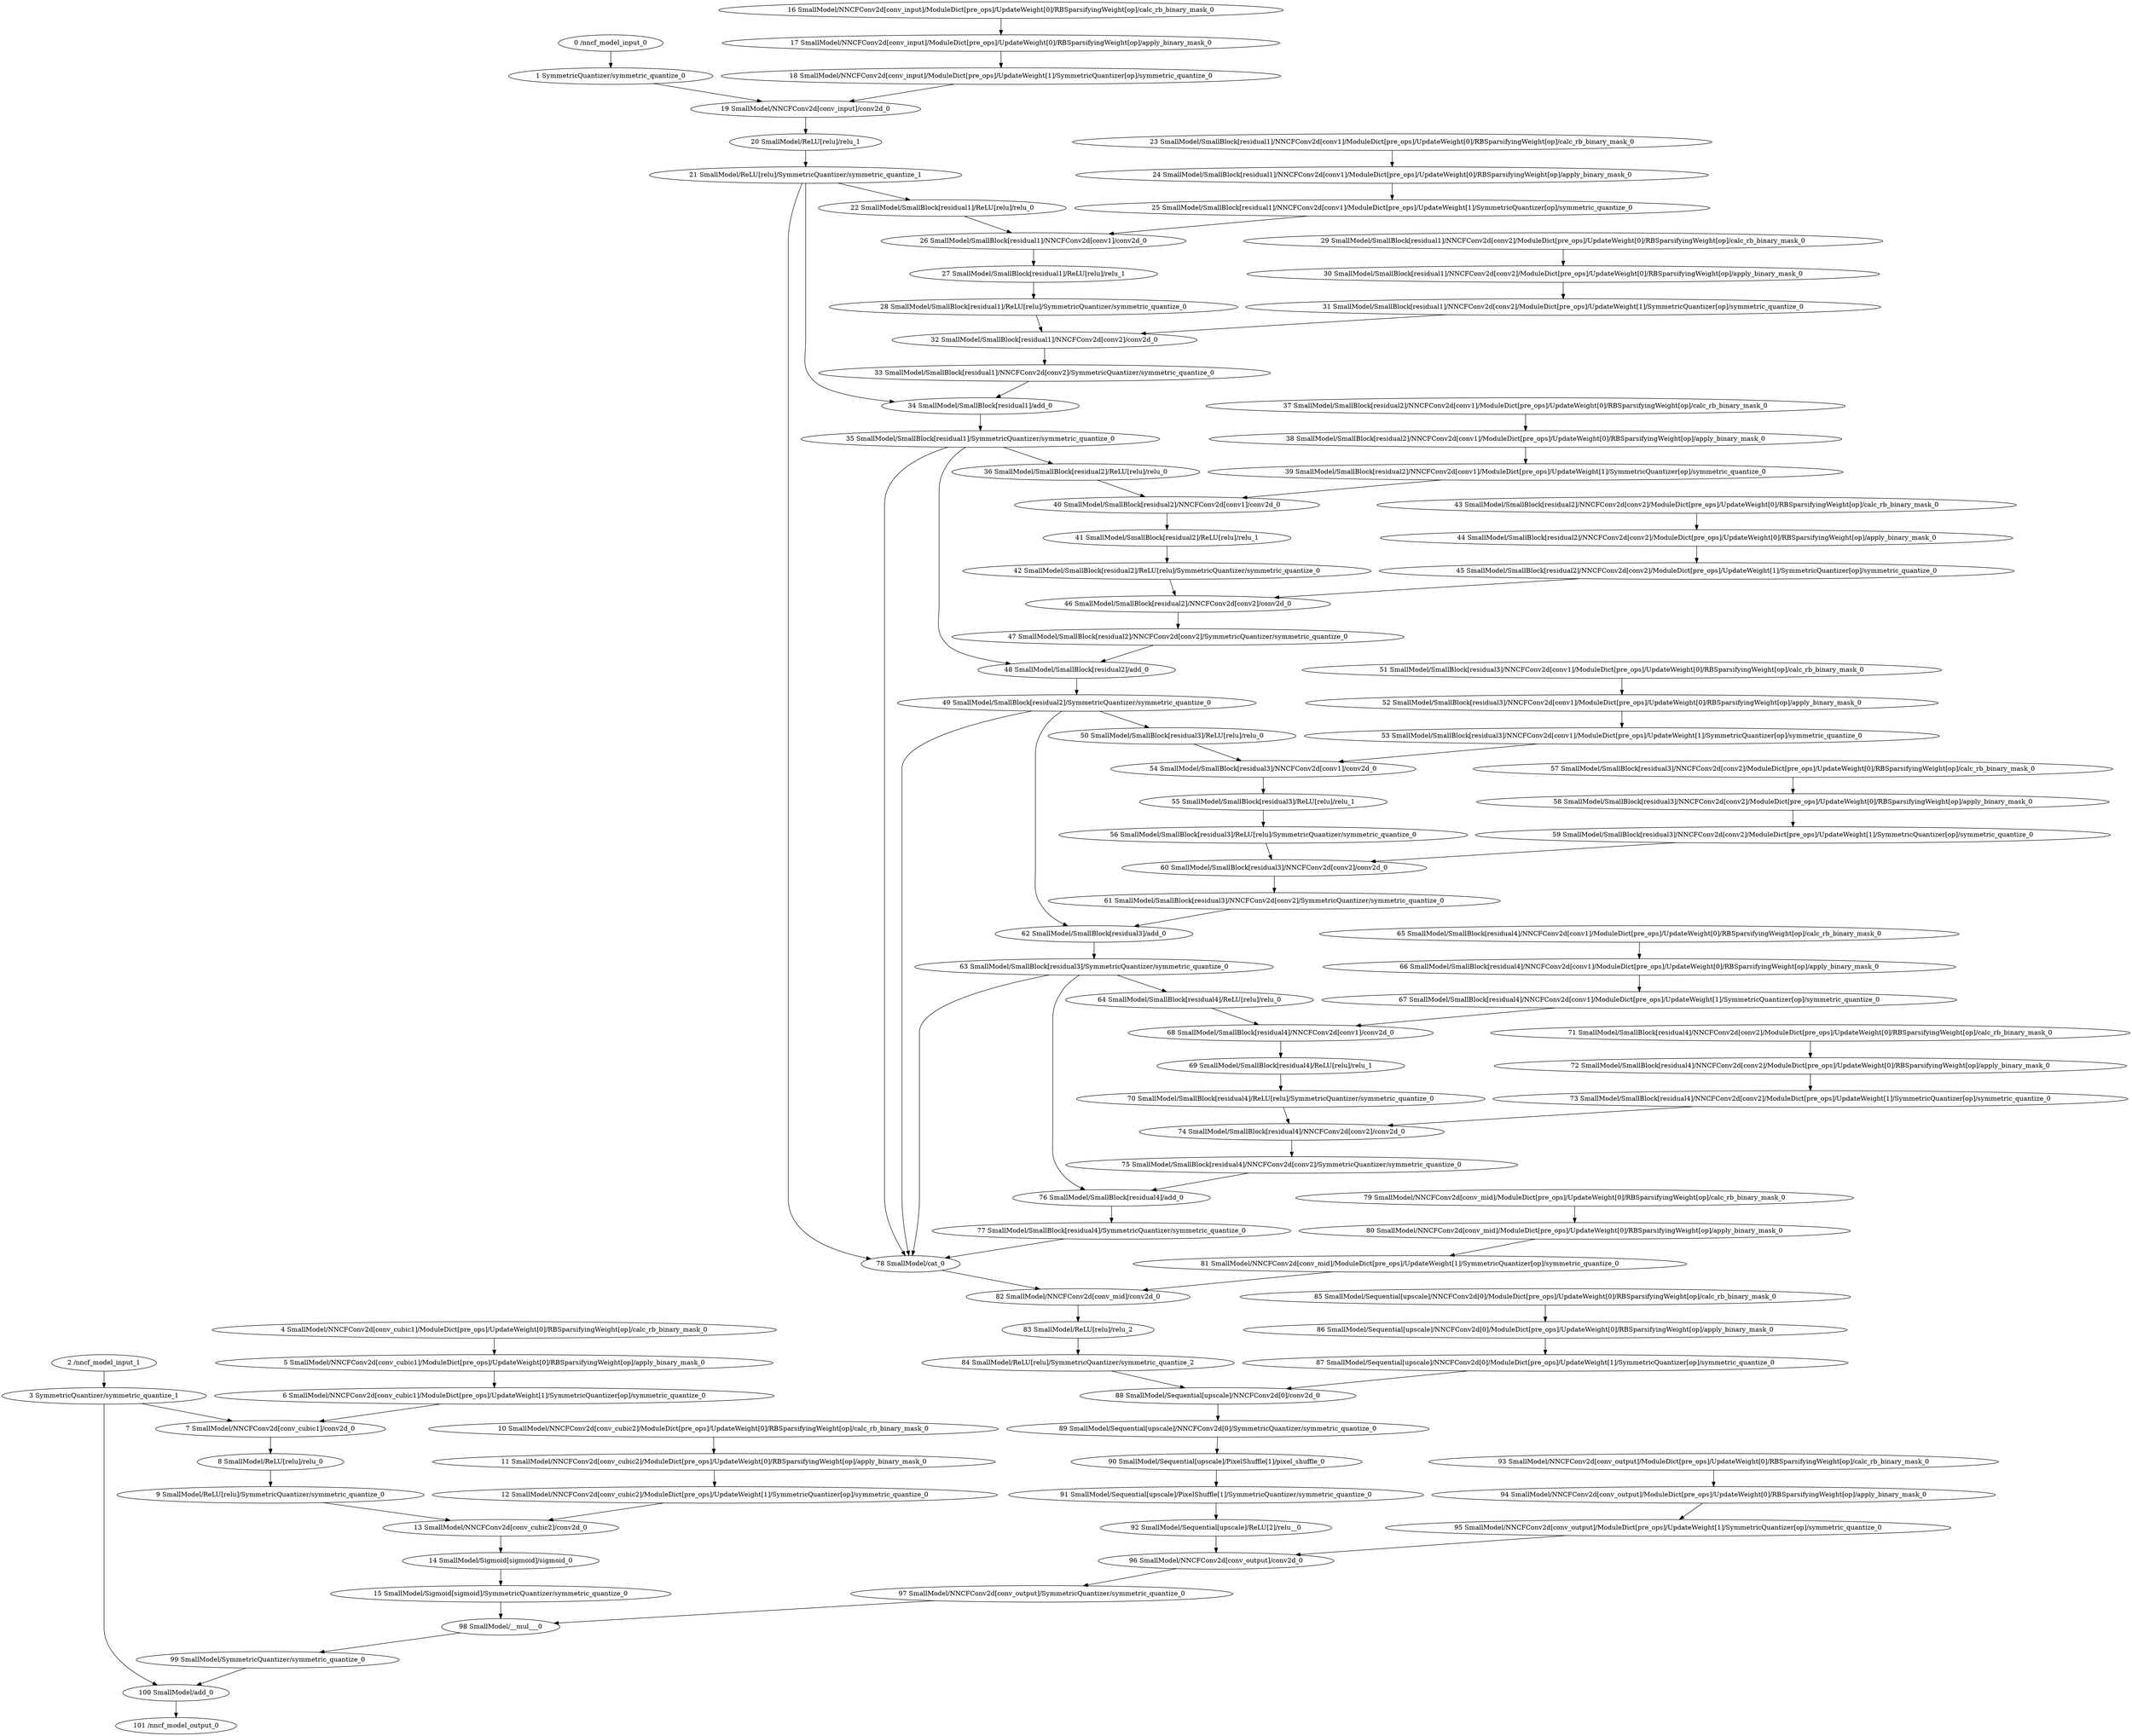 strict digraph  {
"0 /nncf_model_input_0" [id=0, type=nncf_model_input];
"1 SymmetricQuantizer/symmetric_quantize_0" [id=1, type=symmetric_quantize];
"2 /nncf_model_input_1" [id=2, type=nncf_model_input];
"3 SymmetricQuantizer/symmetric_quantize_1" [id=3, type=symmetric_quantize];
"4 SmallModel/NNCFConv2d[conv_cubic1]/ModuleDict[pre_ops]/UpdateWeight[0]/RBSparsifyingWeight[op]/calc_rb_binary_mask_0" [id=4, type=calc_rb_binary_mask];
"5 SmallModel/NNCFConv2d[conv_cubic1]/ModuleDict[pre_ops]/UpdateWeight[0]/RBSparsifyingWeight[op]/apply_binary_mask_0" [id=5, type=apply_binary_mask];
"6 SmallModel/NNCFConv2d[conv_cubic1]/ModuleDict[pre_ops]/UpdateWeight[1]/SymmetricQuantizer[op]/symmetric_quantize_0" [id=6, type=symmetric_quantize];
"7 SmallModel/NNCFConv2d[conv_cubic1]/conv2d_0" [id=7, type=conv2d];
"8 SmallModel/ReLU[relu]/relu_0" [id=8, type=relu];
"9 SmallModel/ReLU[relu]/SymmetricQuantizer/symmetric_quantize_0" [id=9, type=symmetric_quantize];
"10 SmallModel/NNCFConv2d[conv_cubic2]/ModuleDict[pre_ops]/UpdateWeight[0]/RBSparsifyingWeight[op]/calc_rb_binary_mask_0" [id=10, type=calc_rb_binary_mask];
"11 SmallModel/NNCFConv2d[conv_cubic2]/ModuleDict[pre_ops]/UpdateWeight[0]/RBSparsifyingWeight[op]/apply_binary_mask_0" [id=11, type=apply_binary_mask];
"12 SmallModel/NNCFConv2d[conv_cubic2]/ModuleDict[pre_ops]/UpdateWeight[1]/SymmetricQuantizer[op]/symmetric_quantize_0" [id=12, type=symmetric_quantize];
"13 SmallModel/NNCFConv2d[conv_cubic2]/conv2d_0" [id=13, type=conv2d];
"14 SmallModel/Sigmoid[sigmoid]/sigmoid_0" [id=14, type=sigmoid];
"15 SmallModel/Sigmoid[sigmoid]/SymmetricQuantizer/symmetric_quantize_0" [id=15, type=symmetric_quantize];
"16 SmallModel/NNCFConv2d[conv_input]/ModuleDict[pre_ops]/UpdateWeight[0]/RBSparsifyingWeight[op]/calc_rb_binary_mask_0" [id=16, type=calc_rb_binary_mask];
"17 SmallModel/NNCFConv2d[conv_input]/ModuleDict[pre_ops]/UpdateWeight[0]/RBSparsifyingWeight[op]/apply_binary_mask_0" [id=17, type=apply_binary_mask];
"18 SmallModel/NNCFConv2d[conv_input]/ModuleDict[pre_ops]/UpdateWeight[1]/SymmetricQuantizer[op]/symmetric_quantize_0" [id=18, type=symmetric_quantize];
"19 SmallModel/NNCFConv2d[conv_input]/conv2d_0" [id=19, type=conv2d];
"20 SmallModel/ReLU[relu]/relu_1" [id=20, type=relu];
"21 SmallModel/ReLU[relu]/SymmetricQuantizer/symmetric_quantize_1" [id=21, type=symmetric_quantize];
"22 SmallModel/SmallBlock[residual1]/ReLU[relu]/relu_0" [id=22, type=relu];
"23 SmallModel/SmallBlock[residual1]/NNCFConv2d[conv1]/ModuleDict[pre_ops]/UpdateWeight[0]/RBSparsifyingWeight[op]/calc_rb_binary_mask_0" [id=23, type=calc_rb_binary_mask];
"24 SmallModel/SmallBlock[residual1]/NNCFConv2d[conv1]/ModuleDict[pre_ops]/UpdateWeight[0]/RBSparsifyingWeight[op]/apply_binary_mask_0" [id=24, type=apply_binary_mask];
"25 SmallModel/SmallBlock[residual1]/NNCFConv2d[conv1]/ModuleDict[pre_ops]/UpdateWeight[1]/SymmetricQuantizer[op]/symmetric_quantize_0" [id=25, type=symmetric_quantize];
"26 SmallModel/SmallBlock[residual1]/NNCFConv2d[conv1]/conv2d_0" [id=26, type=conv2d];
"27 SmallModel/SmallBlock[residual1]/ReLU[relu]/relu_1" [id=27, type=relu];
"28 SmallModel/SmallBlock[residual1]/ReLU[relu]/SymmetricQuantizer/symmetric_quantize_0" [id=28, type=symmetric_quantize];
"29 SmallModel/SmallBlock[residual1]/NNCFConv2d[conv2]/ModuleDict[pre_ops]/UpdateWeight[0]/RBSparsifyingWeight[op]/calc_rb_binary_mask_0" [id=29, type=calc_rb_binary_mask];
"30 SmallModel/SmallBlock[residual1]/NNCFConv2d[conv2]/ModuleDict[pre_ops]/UpdateWeight[0]/RBSparsifyingWeight[op]/apply_binary_mask_0" [id=30, type=apply_binary_mask];
"31 SmallModel/SmallBlock[residual1]/NNCFConv2d[conv2]/ModuleDict[pre_ops]/UpdateWeight[1]/SymmetricQuantizer[op]/symmetric_quantize_0" [id=31, type=symmetric_quantize];
"32 SmallModel/SmallBlock[residual1]/NNCFConv2d[conv2]/conv2d_0" [id=32, type=conv2d];
"33 SmallModel/SmallBlock[residual1]/NNCFConv2d[conv2]/SymmetricQuantizer/symmetric_quantize_0" [id=33, type=symmetric_quantize];
"34 SmallModel/SmallBlock[residual1]/add_0" [id=34, type=add];
"35 SmallModel/SmallBlock[residual1]/SymmetricQuantizer/symmetric_quantize_0" [id=35, type=symmetric_quantize];
"36 SmallModel/SmallBlock[residual2]/ReLU[relu]/relu_0" [id=36, type=relu];
"37 SmallModel/SmallBlock[residual2]/NNCFConv2d[conv1]/ModuleDict[pre_ops]/UpdateWeight[0]/RBSparsifyingWeight[op]/calc_rb_binary_mask_0" [id=37, type=calc_rb_binary_mask];
"38 SmallModel/SmallBlock[residual2]/NNCFConv2d[conv1]/ModuleDict[pre_ops]/UpdateWeight[0]/RBSparsifyingWeight[op]/apply_binary_mask_0" [id=38, type=apply_binary_mask];
"39 SmallModel/SmallBlock[residual2]/NNCFConv2d[conv1]/ModuleDict[pre_ops]/UpdateWeight[1]/SymmetricQuantizer[op]/symmetric_quantize_0" [id=39, type=symmetric_quantize];
"40 SmallModel/SmallBlock[residual2]/NNCFConv2d[conv1]/conv2d_0" [id=40, type=conv2d];
"41 SmallModel/SmallBlock[residual2]/ReLU[relu]/relu_1" [id=41, type=relu];
"42 SmallModel/SmallBlock[residual2]/ReLU[relu]/SymmetricQuantizer/symmetric_quantize_0" [id=42, type=symmetric_quantize];
"43 SmallModel/SmallBlock[residual2]/NNCFConv2d[conv2]/ModuleDict[pre_ops]/UpdateWeight[0]/RBSparsifyingWeight[op]/calc_rb_binary_mask_0" [id=43, type=calc_rb_binary_mask];
"44 SmallModel/SmallBlock[residual2]/NNCFConv2d[conv2]/ModuleDict[pre_ops]/UpdateWeight[0]/RBSparsifyingWeight[op]/apply_binary_mask_0" [id=44, type=apply_binary_mask];
"45 SmallModel/SmallBlock[residual2]/NNCFConv2d[conv2]/ModuleDict[pre_ops]/UpdateWeight[1]/SymmetricQuantizer[op]/symmetric_quantize_0" [id=45, type=symmetric_quantize];
"46 SmallModel/SmallBlock[residual2]/NNCFConv2d[conv2]/conv2d_0" [id=46, type=conv2d];
"47 SmallModel/SmallBlock[residual2]/NNCFConv2d[conv2]/SymmetricQuantizer/symmetric_quantize_0" [id=47, type=symmetric_quantize];
"48 SmallModel/SmallBlock[residual2]/add_0" [id=48, type=add];
"49 SmallModel/SmallBlock[residual2]/SymmetricQuantizer/symmetric_quantize_0" [id=49, type=symmetric_quantize];
"50 SmallModel/SmallBlock[residual3]/ReLU[relu]/relu_0" [id=50, type=relu];
"51 SmallModel/SmallBlock[residual3]/NNCFConv2d[conv1]/ModuleDict[pre_ops]/UpdateWeight[0]/RBSparsifyingWeight[op]/calc_rb_binary_mask_0" [id=51, type=calc_rb_binary_mask];
"52 SmallModel/SmallBlock[residual3]/NNCFConv2d[conv1]/ModuleDict[pre_ops]/UpdateWeight[0]/RBSparsifyingWeight[op]/apply_binary_mask_0" [id=52, type=apply_binary_mask];
"53 SmallModel/SmallBlock[residual3]/NNCFConv2d[conv1]/ModuleDict[pre_ops]/UpdateWeight[1]/SymmetricQuantizer[op]/symmetric_quantize_0" [id=53, type=symmetric_quantize];
"54 SmallModel/SmallBlock[residual3]/NNCFConv2d[conv1]/conv2d_0" [id=54, type=conv2d];
"55 SmallModel/SmallBlock[residual3]/ReLU[relu]/relu_1" [id=55, type=relu];
"56 SmallModel/SmallBlock[residual3]/ReLU[relu]/SymmetricQuantizer/symmetric_quantize_0" [id=56, type=symmetric_quantize];
"57 SmallModel/SmallBlock[residual3]/NNCFConv2d[conv2]/ModuleDict[pre_ops]/UpdateWeight[0]/RBSparsifyingWeight[op]/calc_rb_binary_mask_0" [id=57, type=calc_rb_binary_mask];
"58 SmallModel/SmallBlock[residual3]/NNCFConv2d[conv2]/ModuleDict[pre_ops]/UpdateWeight[0]/RBSparsifyingWeight[op]/apply_binary_mask_0" [id=58, type=apply_binary_mask];
"59 SmallModel/SmallBlock[residual3]/NNCFConv2d[conv2]/ModuleDict[pre_ops]/UpdateWeight[1]/SymmetricQuantizer[op]/symmetric_quantize_0" [id=59, type=symmetric_quantize];
"60 SmallModel/SmallBlock[residual3]/NNCFConv2d[conv2]/conv2d_0" [id=60, type=conv2d];
"61 SmallModel/SmallBlock[residual3]/NNCFConv2d[conv2]/SymmetricQuantizer/symmetric_quantize_0" [id=61, type=symmetric_quantize];
"62 SmallModel/SmallBlock[residual3]/add_0" [id=62, type=add];
"63 SmallModel/SmallBlock[residual3]/SymmetricQuantizer/symmetric_quantize_0" [id=63, type=symmetric_quantize];
"64 SmallModel/SmallBlock[residual4]/ReLU[relu]/relu_0" [id=64, type=relu];
"65 SmallModel/SmallBlock[residual4]/NNCFConv2d[conv1]/ModuleDict[pre_ops]/UpdateWeight[0]/RBSparsifyingWeight[op]/calc_rb_binary_mask_0" [id=65, type=calc_rb_binary_mask];
"66 SmallModel/SmallBlock[residual4]/NNCFConv2d[conv1]/ModuleDict[pre_ops]/UpdateWeight[0]/RBSparsifyingWeight[op]/apply_binary_mask_0" [id=66, type=apply_binary_mask];
"67 SmallModel/SmallBlock[residual4]/NNCFConv2d[conv1]/ModuleDict[pre_ops]/UpdateWeight[1]/SymmetricQuantizer[op]/symmetric_quantize_0" [id=67, type=symmetric_quantize];
"68 SmallModel/SmallBlock[residual4]/NNCFConv2d[conv1]/conv2d_0" [id=68, type=conv2d];
"69 SmallModel/SmallBlock[residual4]/ReLU[relu]/relu_1" [id=69, type=relu];
"70 SmallModel/SmallBlock[residual4]/ReLU[relu]/SymmetricQuantizer/symmetric_quantize_0" [id=70, type=symmetric_quantize];
"71 SmallModel/SmallBlock[residual4]/NNCFConv2d[conv2]/ModuleDict[pre_ops]/UpdateWeight[0]/RBSparsifyingWeight[op]/calc_rb_binary_mask_0" [id=71, type=calc_rb_binary_mask];
"72 SmallModel/SmallBlock[residual4]/NNCFConv2d[conv2]/ModuleDict[pre_ops]/UpdateWeight[0]/RBSparsifyingWeight[op]/apply_binary_mask_0" [id=72, type=apply_binary_mask];
"73 SmallModel/SmallBlock[residual4]/NNCFConv2d[conv2]/ModuleDict[pre_ops]/UpdateWeight[1]/SymmetricQuantizer[op]/symmetric_quantize_0" [id=73, type=symmetric_quantize];
"74 SmallModel/SmallBlock[residual4]/NNCFConv2d[conv2]/conv2d_0" [id=74, type=conv2d];
"75 SmallModel/SmallBlock[residual4]/NNCFConv2d[conv2]/SymmetricQuantizer/symmetric_quantize_0" [id=75, type=symmetric_quantize];
"76 SmallModel/SmallBlock[residual4]/add_0" [id=76, type=add];
"77 SmallModel/SmallBlock[residual4]/SymmetricQuantizer/symmetric_quantize_0" [id=77, type=symmetric_quantize];
"78 SmallModel/cat_0" [id=78, type=cat];
"79 SmallModel/NNCFConv2d[conv_mid]/ModuleDict[pre_ops]/UpdateWeight[0]/RBSparsifyingWeight[op]/calc_rb_binary_mask_0" [id=79, type=calc_rb_binary_mask];
"80 SmallModel/NNCFConv2d[conv_mid]/ModuleDict[pre_ops]/UpdateWeight[0]/RBSparsifyingWeight[op]/apply_binary_mask_0" [id=80, type=apply_binary_mask];
"81 SmallModel/NNCFConv2d[conv_mid]/ModuleDict[pre_ops]/UpdateWeight[1]/SymmetricQuantizer[op]/symmetric_quantize_0" [id=81, type=symmetric_quantize];
"82 SmallModel/NNCFConv2d[conv_mid]/conv2d_0" [id=82, type=conv2d];
"83 SmallModel/ReLU[relu]/relu_2" [id=83, type=relu];
"84 SmallModel/ReLU[relu]/SymmetricQuantizer/symmetric_quantize_2" [id=84, type=symmetric_quantize];
"85 SmallModel/Sequential[upscale]/NNCFConv2d[0]/ModuleDict[pre_ops]/UpdateWeight[0]/RBSparsifyingWeight[op]/calc_rb_binary_mask_0" [id=85, type=calc_rb_binary_mask];
"86 SmallModel/Sequential[upscale]/NNCFConv2d[0]/ModuleDict[pre_ops]/UpdateWeight[0]/RBSparsifyingWeight[op]/apply_binary_mask_0" [id=86, type=apply_binary_mask];
"87 SmallModel/Sequential[upscale]/NNCFConv2d[0]/ModuleDict[pre_ops]/UpdateWeight[1]/SymmetricQuantizer[op]/symmetric_quantize_0" [id=87, type=symmetric_quantize];
"88 SmallModel/Sequential[upscale]/NNCFConv2d[0]/conv2d_0" [id=88, type=conv2d];
"89 SmallModel/Sequential[upscale]/NNCFConv2d[0]/SymmetricQuantizer/symmetric_quantize_0" [id=89, type=symmetric_quantize];
"90 SmallModel/Sequential[upscale]/PixelShuffle[1]/pixel_shuffle_0" [id=90, type=pixel_shuffle];
"91 SmallModel/Sequential[upscale]/PixelShuffle[1]/SymmetricQuantizer/symmetric_quantize_0" [id=91, type=symmetric_quantize];
"92 SmallModel/Sequential[upscale]/ReLU[2]/relu__0" [id=92, type=relu_];
"93 SmallModel/NNCFConv2d[conv_output]/ModuleDict[pre_ops]/UpdateWeight[0]/RBSparsifyingWeight[op]/calc_rb_binary_mask_0" [id=93, type=calc_rb_binary_mask];
"94 SmallModel/NNCFConv2d[conv_output]/ModuleDict[pre_ops]/UpdateWeight[0]/RBSparsifyingWeight[op]/apply_binary_mask_0" [id=94, type=apply_binary_mask];
"95 SmallModel/NNCFConv2d[conv_output]/ModuleDict[pre_ops]/UpdateWeight[1]/SymmetricQuantizer[op]/symmetric_quantize_0" [id=95, type=symmetric_quantize];
"96 SmallModel/NNCFConv2d[conv_output]/conv2d_0" [id=96, type=conv2d];
"97 SmallModel/NNCFConv2d[conv_output]/SymmetricQuantizer/symmetric_quantize_0" [id=97, type=symmetric_quantize];
"98 SmallModel/__mul___0" [id=98, type=__mul__];
"99 SmallModel/SymmetricQuantizer/symmetric_quantize_0" [id=99, type=symmetric_quantize];
"100 SmallModel/add_0" [id=100, type=add];
"101 /nncf_model_output_0" [id=101, type=nncf_model_output];
"0 /nncf_model_input_0" -> "1 SymmetricQuantizer/symmetric_quantize_0";
"1 SymmetricQuantizer/symmetric_quantize_0" -> "19 SmallModel/NNCFConv2d[conv_input]/conv2d_0";
"2 /nncf_model_input_1" -> "3 SymmetricQuantizer/symmetric_quantize_1";
"3 SymmetricQuantizer/symmetric_quantize_1" -> "7 SmallModel/NNCFConv2d[conv_cubic1]/conv2d_0";
"3 SymmetricQuantizer/symmetric_quantize_1" -> "100 SmallModel/add_0";
"4 SmallModel/NNCFConv2d[conv_cubic1]/ModuleDict[pre_ops]/UpdateWeight[0]/RBSparsifyingWeight[op]/calc_rb_binary_mask_0" -> "5 SmallModel/NNCFConv2d[conv_cubic1]/ModuleDict[pre_ops]/UpdateWeight[0]/RBSparsifyingWeight[op]/apply_binary_mask_0";
"5 SmallModel/NNCFConv2d[conv_cubic1]/ModuleDict[pre_ops]/UpdateWeight[0]/RBSparsifyingWeight[op]/apply_binary_mask_0" -> "6 SmallModel/NNCFConv2d[conv_cubic1]/ModuleDict[pre_ops]/UpdateWeight[1]/SymmetricQuantizer[op]/symmetric_quantize_0";
"6 SmallModel/NNCFConv2d[conv_cubic1]/ModuleDict[pre_ops]/UpdateWeight[1]/SymmetricQuantizer[op]/symmetric_quantize_0" -> "7 SmallModel/NNCFConv2d[conv_cubic1]/conv2d_0";
"7 SmallModel/NNCFConv2d[conv_cubic1]/conv2d_0" -> "8 SmallModel/ReLU[relu]/relu_0";
"8 SmallModel/ReLU[relu]/relu_0" -> "9 SmallModel/ReLU[relu]/SymmetricQuantizer/symmetric_quantize_0";
"9 SmallModel/ReLU[relu]/SymmetricQuantizer/symmetric_quantize_0" -> "13 SmallModel/NNCFConv2d[conv_cubic2]/conv2d_0";
"10 SmallModel/NNCFConv2d[conv_cubic2]/ModuleDict[pre_ops]/UpdateWeight[0]/RBSparsifyingWeight[op]/calc_rb_binary_mask_0" -> "11 SmallModel/NNCFConv2d[conv_cubic2]/ModuleDict[pre_ops]/UpdateWeight[0]/RBSparsifyingWeight[op]/apply_binary_mask_0";
"11 SmallModel/NNCFConv2d[conv_cubic2]/ModuleDict[pre_ops]/UpdateWeight[0]/RBSparsifyingWeight[op]/apply_binary_mask_0" -> "12 SmallModel/NNCFConv2d[conv_cubic2]/ModuleDict[pre_ops]/UpdateWeight[1]/SymmetricQuantizer[op]/symmetric_quantize_0";
"12 SmallModel/NNCFConv2d[conv_cubic2]/ModuleDict[pre_ops]/UpdateWeight[1]/SymmetricQuantizer[op]/symmetric_quantize_0" -> "13 SmallModel/NNCFConv2d[conv_cubic2]/conv2d_0";
"13 SmallModel/NNCFConv2d[conv_cubic2]/conv2d_0" -> "14 SmallModel/Sigmoid[sigmoid]/sigmoid_0";
"14 SmallModel/Sigmoid[sigmoid]/sigmoid_0" -> "15 SmallModel/Sigmoid[sigmoid]/SymmetricQuantizer/symmetric_quantize_0";
"15 SmallModel/Sigmoid[sigmoid]/SymmetricQuantizer/symmetric_quantize_0" -> "98 SmallModel/__mul___0";
"16 SmallModel/NNCFConv2d[conv_input]/ModuleDict[pre_ops]/UpdateWeight[0]/RBSparsifyingWeight[op]/calc_rb_binary_mask_0" -> "17 SmallModel/NNCFConv2d[conv_input]/ModuleDict[pre_ops]/UpdateWeight[0]/RBSparsifyingWeight[op]/apply_binary_mask_0";
"17 SmallModel/NNCFConv2d[conv_input]/ModuleDict[pre_ops]/UpdateWeight[0]/RBSparsifyingWeight[op]/apply_binary_mask_0" -> "18 SmallModel/NNCFConv2d[conv_input]/ModuleDict[pre_ops]/UpdateWeight[1]/SymmetricQuantizer[op]/symmetric_quantize_0";
"18 SmallModel/NNCFConv2d[conv_input]/ModuleDict[pre_ops]/UpdateWeight[1]/SymmetricQuantizer[op]/symmetric_quantize_0" -> "19 SmallModel/NNCFConv2d[conv_input]/conv2d_0";
"19 SmallModel/NNCFConv2d[conv_input]/conv2d_0" -> "20 SmallModel/ReLU[relu]/relu_1";
"20 SmallModel/ReLU[relu]/relu_1" -> "21 SmallModel/ReLU[relu]/SymmetricQuantizer/symmetric_quantize_1";
"21 SmallModel/ReLU[relu]/SymmetricQuantizer/symmetric_quantize_1" -> "22 SmallModel/SmallBlock[residual1]/ReLU[relu]/relu_0";
"21 SmallModel/ReLU[relu]/SymmetricQuantizer/symmetric_quantize_1" -> "34 SmallModel/SmallBlock[residual1]/add_0";
"21 SmallModel/ReLU[relu]/SymmetricQuantizer/symmetric_quantize_1" -> "78 SmallModel/cat_0";
"22 SmallModel/SmallBlock[residual1]/ReLU[relu]/relu_0" -> "26 SmallModel/SmallBlock[residual1]/NNCFConv2d[conv1]/conv2d_0";
"23 SmallModel/SmallBlock[residual1]/NNCFConv2d[conv1]/ModuleDict[pre_ops]/UpdateWeight[0]/RBSparsifyingWeight[op]/calc_rb_binary_mask_0" -> "24 SmallModel/SmallBlock[residual1]/NNCFConv2d[conv1]/ModuleDict[pre_ops]/UpdateWeight[0]/RBSparsifyingWeight[op]/apply_binary_mask_0";
"24 SmallModel/SmallBlock[residual1]/NNCFConv2d[conv1]/ModuleDict[pre_ops]/UpdateWeight[0]/RBSparsifyingWeight[op]/apply_binary_mask_0" -> "25 SmallModel/SmallBlock[residual1]/NNCFConv2d[conv1]/ModuleDict[pre_ops]/UpdateWeight[1]/SymmetricQuantizer[op]/symmetric_quantize_0";
"25 SmallModel/SmallBlock[residual1]/NNCFConv2d[conv1]/ModuleDict[pre_ops]/UpdateWeight[1]/SymmetricQuantizer[op]/symmetric_quantize_0" -> "26 SmallModel/SmallBlock[residual1]/NNCFConv2d[conv1]/conv2d_0";
"26 SmallModel/SmallBlock[residual1]/NNCFConv2d[conv1]/conv2d_0" -> "27 SmallModel/SmallBlock[residual1]/ReLU[relu]/relu_1";
"27 SmallModel/SmallBlock[residual1]/ReLU[relu]/relu_1" -> "28 SmallModel/SmallBlock[residual1]/ReLU[relu]/SymmetricQuantizer/symmetric_quantize_0";
"28 SmallModel/SmallBlock[residual1]/ReLU[relu]/SymmetricQuantizer/symmetric_quantize_0" -> "32 SmallModel/SmallBlock[residual1]/NNCFConv2d[conv2]/conv2d_0";
"29 SmallModel/SmallBlock[residual1]/NNCFConv2d[conv2]/ModuleDict[pre_ops]/UpdateWeight[0]/RBSparsifyingWeight[op]/calc_rb_binary_mask_0" -> "30 SmallModel/SmallBlock[residual1]/NNCFConv2d[conv2]/ModuleDict[pre_ops]/UpdateWeight[0]/RBSparsifyingWeight[op]/apply_binary_mask_0";
"30 SmallModel/SmallBlock[residual1]/NNCFConv2d[conv2]/ModuleDict[pre_ops]/UpdateWeight[0]/RBSparsifyingWeight[op]/apply_binary_mask_0" -> "31 SmallModel/SmallBlock[residual1]/NNCFConv2d[conv2]/ModuleDict[pre_ops]/UpdateWeight[1]/SymmetricQuantizer[op]/symmetric_quantize_0";
"31 SmallModel/SmallBlock[residual1]/NNCFConv2d[conv2]/ModuleDict[pre_ops]/UpdateWeight[1]/SymmetricQuantizer[op]/symmetric_quantize_0" -> "32 SmallModel/SmallBlock[residual1]/NNCFConv2d[conv2]/conv2d_0";
"32 SmallModel/SmallBlock[residual1]/NNCFConv2d[conv2]/conv2d_0" -> "33 SmallModel/SmallBlock[residual1]/NNCFConv2d[conv2]/SymmetricQuantizer/symmetric_quantize_0";
"33 SmallModel/SmallBlock[residual1]/NNCFConv2d[conv2]/SymmetricQuantizer/symmetric_quantize_0" -> "34 SmallModel/SmallBlock[residual1]/add_0";
"34 SmallModel/SmallBlock[residual1]/add_0" -> "35 SmallModel/SmallBlock[residual1]/SymmetricQuantizer/symmetric_quantize_0";
"35 SmallModel/SmallBlock[residual1]/SymmetricQuantizer/symmetric_quantize_0" -> "36 SmallModel/SmallBlock[residual2]/ReLU[relu]/relu_0";
"35 SmallModel/SmallBlock[residual1]/SymmetricQuantizer/symmetric_quantize_0" -> "48 SmallModel/SmallBlock[residual2]/add_0";
"35 SmallModel/SmallBlock[residual1]/SymmetricQuantizer/symmetric_quantize_0" -> "78 SmallModel/cat_0";
"36 SmallModel/SmallBlock[residual2]/ReLU[relu]/relu_0" -> "40 SmallModel/SmallBlock[residual2]/NNCFConv2d[conv1]/conv2d_0";
"37 SmallModel/SmallBlock[residual2]/NNCFConv2d[conv1]/ModuleDict[pre_ops]/UpdateWeight[0]/RBSparsifyingWeight[op]/calc_rb_binary_mask_0" -> "38 SmallModel/SmallBlock[residual2]/NNCFConv2d[conv1]/ModuleDict[pre_ops]/UpdateWeight[0]/RBSparsifyingWeight[op]/apply_binary_mask_0";
"38 SmallModel/SmallBlock[residual2]/NNCFConv2d[conv1]/ModuleDict[pre_ops]/UpdateWeight[0]/RBSparsifyingWeight[op]/apply_binary_mask_0" -> "39 SmallModel/SmallBlock[residual2]/NNCFConv2d[conv1]/ModuleDict[pre_ops]/UpdateWeight[1]/SymmetricQuantizer[op]/symmetric_quantize_0";
"39 SmallModel/SmallBlock[residual2]/NNCFConv2d[conv1]/ModuleDict[pre_ops]/UpdateWeight[1]/SymmetricQuantizer[op]/symmetric_quantize_0" -> "40 SmallModel/SmallBlock[residual2]/NNCFConv2d[conv1]/conv2d_0";
"40 SmallModel/SmallBlock[residual2]/NNCFConv2d[conv1]/conv2d_0" -> "41 SmallModel/SmallBlock[residual2]/ReLU[relu]/relu_1";
"41 SmallModel/SmallBlock[residual2]/ReLU[relu]/relu_1" -> "42 SmallModel/SmallBlock[residual2]/ReLU[relu]/SymmetricQuantizer/symmetric_quantize_0";
"42 SmallModel/SmallBlock[residual2]/ReLU[relu]/SymmetricQuantizer/symmetric_quantize_0" -> "46 SmallModel/SmallBlock[residual2]/NNCFConv2d[conv2]/conv2d_0";
"43 SmallModel/SmallBlock[residual2]/NNCFConv2d[conv2]/ModuleDict[pre_ops]/UpdateWeight[0]/RBSparsifyingWeight[op]/calc_rb_binary_mask_0" -> "44 SmallModel/SmallBlock[residual2]/NNCFConv2d[conv2]/ModuleDict[pre_ops]/UpdateWeight[0]/RBSparsifyingWeight[op]/apply_binary_mask_0";
"44 SmallModel/SmallBlock[residual2]/NNCFConv2d[conv2]/ModuleDict[pre_ops]/UpdateWeight[0]/RBSparsifyingWeight[op]/apply_binary_mask_0" -> "45 SmallModel/SmallBlock[residual2]/NNCFConv2d[conv2]/ModuleDict[pre_ops]/UpdateWeight[1]/SymmetricQuantizer[op]/symmetric_quantize_0";
"45 SmallModel/SmallBlock[residual2]/NNCFConv2d[conv2]/ModuleDict[pre_ops]/UpdateWeight[1]/SymmetricQuantizer[op]/symmetric_quantize_0" -> "46 SmallModel/SmallBlock[residual2]/NNCFConv2d[conv2]/conv2d_0";
"46 SmallModel/SmallBlock[residual2]/NNCFConv2d[conv2]/conv2d_0" -> "47 SmallModel/SmallBlock[residual2]/NNCFConv2d[conv2]/SymmetricQuantizer/symmetric_quantize_0";
"47 SmallModel/SmallBlock[residual2]/NNCFConv2d[conv2]/SymmetricQuantizer/symmetric_quantize_0" -> "48 SmallModel/SmallBlock[residual2]/add_0";
"48 SmallModel/SmallBlock[residual2]/add_0" -> "49 SmallModel/SmallBlock[residual2]/SymmetricQuantizer/symmetric_quantize_0";
"49 SmallModel/SmallBlock[residual2]/SymmetricQuantizer/symmetric_quantize_0" -> "50 SmallModel/SmallBlock[residual3]/ReLU[relu]/relu_0";
"49 SmallModel/SmallBlock[residual2]/SymmetricQuantizer/symmetric_quantize_0" -> "62 SmallModel/SmallBlock[residual3]/add_0";
"49 SmallModel/SmallBlock[residual2]/SymmetricQuantizer/symmetric_quantize_0" -> "78 SmallModel/cat_0";
"50 SmallModel/SmallBlock[residual3]/ReLU[relu]/relu_0" -> "54 SmallModel/SmallBlock[residual3]/NNCFConv2d[conv1]/conv2d_0";
"51 SmallModel/SmallBlock[residual3]/NNCFConv2d[conv1]/ModuleDict[pre_ops]/UpdateWeight[0]/RBSparsifyingWeight[op]/calc_rb_binary_mask_0" -> "52 SmallModel/SmallBlock[residual3]/NNCFConv2d[conv1]/ModuleDict[pre_ops]/UpdateWeight[0]/RBSparsifyingWeight[op]/apply_binary_mask_0";
"52 SmallModel/SmallBlock[residual3]/NNCFConv2d[conv1]/ModuleDict[pre_ops]/UpdateWeight[0]/RBSparsifyingWeight[op]/apply_binary_mask_0" -> "53 SmallModel/SmallBlock[residual3]/NNCFConv2d[conv1]/ModuleDict[pre_ops]/UpdateWeight[1]/SymmetricQuantizer[op]/symmetric_quantize_0";
"53 SmallModel/SmallBlock[residual3]/NNCFConv2d[conv1]/ModuleDict[pre_ops]/UpdateWeight[1]/SymmetricQuantizer[op]/symmetric_quantize_0" -> "54 SmallModel/SmallBlock[residual3]/NNCFConv2d[conv1]/conv2d_0";
"54 SmallModel/SmallBlock[residual3]/NNCFConv2d[conv1]/conv2d_0" -> "55 SmallModel/SmallBlock[residual3]/ReLU[relu]/relu_1";
"55 SmallModel/SmallBlock[residual3]/ReLU[relu]/relu_1" -> "56 SmallModel/SmallBlock[residual3]/ReLU[relu]/SymmetricQuantizer/symmetric_quantize_0";
"56 SmallModel/SmallBlock[residual3]/ReLU[relu]/SymmetricQuantizer/symmetric_quantize_0" -> "60 SmallModel/SmallBlock[residual3]/NNCFConv2d[conv2]/conv2d_0";
"57 SmallModel/SmallBlock[residual3]/NNCFConv2d[conv2]/ModuleDict[pre_ops]/UpdateWeight[0]/RBSparsifyingWeight[op]/calc_rb_binary_mask_0" -> "58 SmallModel/SmallBlock[residual3]/NNCFConv2d[conv2]/ModuleDict[pre_ops]/UpdateWeight[0]/RBSparsifyingWeight[op]/apply_binary_mask_0";
"58 SmallModel/SmallBlock[residual3]/NNCFConv2d[conv2]/ModuleDict[pre_ops]/UpdateWeight[0]/RBSparsifyingWeight[op]/apply_binary_mask_0" -> "59 SmallModel/SmallBlock[residual3]/NNCFConv2d[conv2]/ModuleDict[pre_ops]/UpdateWeight[1]/SymmetricQuantizer[op]/symmetric_quantize_0";
"59 SmallModel/SmallBlock[residual3]/NNCFConv2d[conv2]/ModuleDict[pre_ops]/UpdateWeight[1]/SymmetricQuantizer[op]/symmetric_quantize_0" -> "60 SmallModel/SmallBlock[residual3]/NNCFConv2d[conv2]/conv2d_0";
"60 SmallModel/SmallBlock[residual3]/NNCFConv2d[conv2]/conv2d_0" -> "61 SmallModel/SmallBlock[residual3]/NNCFConv2d[conv2]/SymmetricQuantizer/symmetric_quantize_0";
"61 SmallModel/SmallBlock[residual3]/NNCFConv2d[conv2]/SymmetricQuantizer/symmetric_quantize_0" -> "62 SmallModel/SmallBlock[residual3]/add_0";
"62 SmallModel/SmallBlock[residual3]/add_0" -> "63 SmallModel/SmallBlock[residual3]/SymmetricQuantizer/symmetric_quantize_0";
"63 SmallModel/SmallBlock[residual3]/SymmetricQuantizer/symmetric_quantize_0" -> "64 SmallModel/SmallBlock[residual4]/ReLU[relu]/relu_0";
"63 SmallModel/SmallBlock[residual3]/SymmetricQuantizer/symmetric_quantize_0" -> "76 SmallModel/SmallBlock[residual4]/add_0";
"63 SmallModel/SmallBlock[residual3]/SymmetricQuantizer/symmetric_quantize_0" -> "78 SmallModel/cat_0";
"64 SmallModel/SmallBlock[residual4]/ReLU[relu]/relu_0" -> "68 SmallModel/SmallBlock[residual4]/NNCFConv2d[conv1]/conv2d_0";
"65 SmallModel/SmallBlock[residual4]/NNCFConv2d[conv1]/ModuleDict[pre_ops]/UpdateWeight[0]/RBSparsifyingWeight[op]/calc_rb_binary_mask_0" -> "66 SmallModel/SmallBlock[residual4]/NNCFConv2d[conv1]/ModuleDict[pre_ops]/UpdateWeight[0]/RBSparsifyingWeight[op]/apply_binary_mask_0";
"66 SmallModel/SmallBlock[residual4]/NNCFConv2d[conv1]/ModuleDict[pre_ops]/UpdateWeight[0]/RBSparsifyingWeight[op]/apply_binary_mask_0" -> "67 SmallModel/SmallBlock[residual4]/NNCFConv2d[conv1]/ModuleDict[pre_ops]/UpdateWeight[1]/SymmetricQuantizer[op]/symmetric_quantize_0";
"67 SmallModel/SmallBlock[residual4]/NNCFConv2d[conv1]/ModuleDict[pre_ops]/UpdateWeight[1]/SymmetricQuantizer[op]/symmetric_quantize_0" -> "68 SmallModel/SmallBlock[residual4]/NNCFConv2d[conv1]/conv2d_0";
"68 SmallModel/SmallBlock[residual4]/NNCFConv2d[conv1]/conv2d_0" -> "69 SmallModel/SmallBlock[residual4]/ReLU[relu]/relu_1";
"69 SmallModel/SmallBlock[residual4]/ReLU[relu]/relu_1" -> "70 SmallModel/SmallBlock[residual4]/ReLU[relu]/SymmetricQuantizer/symmetric_quantize_0";
"70 SmallModel/SmallBlock[residual4]/ReLU[relu]/SymmetricQuantizer/symmetric_quantize_0" -> "74 SmallModel/SmallBlock[residual4]/NNCFConv2d[conv2]/conv2d_0";
"71 SmallModel/SmallBlock[residual4]/NNCFConv2d[conv2]/ModuleDict[pre_ops]/UpdateWeight[0]/RBSparsifyingWeight[op]/calc_rb_binary_mask_0" -> "72 SmallModel/SmallBlock[residual4]/NNCFConv2d[conv2]/ModuleDict[pre_ops]/UpdateWeight[0]/RBSparsifyingWeight[op]/apply_binary_mask_0";
"72 SmallModel/SmallBlock[residual4]/NNCFConv2d[conv2]/ModuleDict[pre_ops]/UpdateWeight[0]/RBSparsifyingWeight[op]/apply_binary_mask_0" -> "73 SmallModel/SmallBlock[residual4]/NNCFConv2d[conv2]/ModuleDict[pre_ops]/UpdateWeight[1]/SymmetricQuantizer[op]/symmetric_quantize_0";
"73 SmallModel/SmallBlock[residual4]/NNCFConv2d[conv2]/ModuleDict[pre_ops]/UpdateWeight[1]/SymmetricQuantizer[op]/symmetric_quantize_0" -> "74 SmallModel/SmallBlock[residual4]/NNCFConv2d[conv2]/conv2d_0";
"74 SmallModel/SmallBlock[residual4]/NNCFConv2d[conv2]/conv2d_0" -> "75 SmallModel/SmallBlock[residual4]/NNCFConv2d[conv2]/SymmetricQuantizer/symmetric_quantize_0";
"75 SmallModel/SmallBlock[residual4]/NNCFConv2d[conv2]/SymmetricQuantizer/symmetric_quantize_0" -> "76 SmallModel/SmallBlock[residual4]/add_0";
"76 SmallModel/SmallBlock[residual4]/add_0" -> "77 SmallModel/SmallBlock[residual4]/SymmetricQuantizer/symmetric_quantize_0";
"77 SmallModel/SmallBlock[residual4]/SymmetricQuantizer/symmetric_quantize_0" -> "78 SmallModel/cat_0";
"78 SmallModel/cat_0" -> "82 SmallModel/NNCFConv2d[conv_mid]/conv2d_0";
"79 SmallModel/NNCFConv2d[conv_mid]/ModuleDict[pre_ops]/UpdateWeight[0]/RBSparsifyingWeight[op]/calc_rb_binary_mask_0" -> "80 SmallModel/NNCFConv2d[conv_mid]/ModuleDict[pre_ops]/UpdateWeight[0]/RBSparsifyingWeight[op]/apply_binary_mask_0";
"80 SmallModel/NNCFConv2d[conv_mid]/ModuleDict[pre_ops]/UpdateWeight[0]/RBSparsifyingWeight[op]/apply_binary_mask_0" -> "81 SmallModel/NNCFConv2d[conv_mid]/ModuleDict[pre_ops]/UpdateWeight[1]/SymmetricQuantizer[op]/symmetric_quantize_0";
"81 SmallModel/NNCFConv2d[conv_mid]/ModuleDict[pre_ops]/UpdateWeight[1]/SymmetricQuantizer[op]/symmetric_quantize_0" -> "82 SmallModel/NNCFConv2d[conv_mid]/conv2d_0";
"82 SmallModel/NNCFConv2d[conv_mid]/conv2d_0" -> "83 SmallModel/ReLU[relu]/relu_2";
"83 SmallModel/ReLU[relu]/relu_2" -> "84 SmallModel/ReLU[relu]/SymmetricQuantizer/symmetric_quantize_2";
"84 SmallModel/ReLU[relu]/SymmetricQuantizer/symmetric_quantize_2" -> "88 SmallModel/Sequential[upscale]/NNCFConv2d[0]/conv2d_0";
"85 SmallModel/Sequential[upscale]/NNCFConv2d[0]/ModuleDict[pre_ops]/UpdateWeight[0]/RBSparsifyingWeight[op]/calc_rb_binary_mask_0" -> "86 SmallModel/Sequential[upscale]/NNCFConv2d[0]/ModuleDict[pre_ops]/UpdateWeight[0]/RBSparsifyingWeight[op]/apply_binary_mask_0";
"86 SmallModel/Sequential[upscale]/NNCFConv2d[0]/ModuleDict[pre_ops]/UpdateWeight[0]/RBSparsifyingWeight[op]/apply_binary_mask_0" -> "87 SmallModel/Sequential[upscale]/NNCFConv2d[0]/ModuleDict[pre_ops]/UpdateWeight[1]/SymmetricQuantizer[op]/symmetric_quantize_0";
"87 SmallModel/Sequential[upscale]/NNCFConv2d[0]/ModuleDict[pre_ops]/UpdateWeight[1]/SymmetricQuantizer[op]/symmetric_quantize_0" -> "88 SmallModel/Sequential[upscale]/NNCFConv2d[0]/conv2d_0";
"88 SmallModel/Sequential[upscale]/NNCFConv2d[0]/conv2d_0" -> "89 SmallModel/Sequential[upscale]/NNCFConv2d[0]/SymmetricQuantizer/symmetric_quantize_0";
"89 SmallModel/Sequential[upscale]/NNCFConv2d[0]/SymmetricQuantizer/symmetric_quantize_0" -> "90 SmallModel/Sequential[upscale]/PixelShuffle[1]/pixel_shuffle_0";
"90 SmallModel/Sequential[upscale]/PixelShuffle[1]/pixel_shuffle_0" -> "91 SmallModel/Sequential[upscale]/PixelShuffle[1]/SymmetricQuantizer/symmetric_quantize_0";
"91 SmallModel/Sequential[upscale]/PixelShuffle[1]/SymmetricQuantizer/symmetric_quantize_0" -> "92 SmallModel/Sequential[upscale]/ReLU[2]/relu__0";
"92 SmallModel/Sequential[upscale]/ReLU[2]/relu__0" -> "96 SmallModel/NNCFConv2d[conv_output]/conv2d_0";
"93 SmallModel/NNCFConv2d[conv_output]/ModuleDict[pre_ops]/UpdateWeight[0]/RBSparsifyingWeight[op]/calc_rb_binary_mask_0" -> "94 SmallModel/NNCFConv2d[conv_output]/ModuleDict[pre_ops]/UpdateWeight[0]/RBSparsifyingWeight[op]/apply_binary_mask_0";
"94 SmallModel/NNCFConv2d[conv_output]/ModuleDict[pre_ops]/UpdateWeight[0]/RBSparsifyingWeight[op]/apply_binary_mask_0" -> "95 SmallModel/NNCFConv2d[conv_output]/ModuleDict[pre_ops]/UpdateWeight[1]/SymmetricQuantizer[op]/symmetric_quantize_0";
"95 SmallModel/NNCFConv2d[conv_output]/ModuleDict[pre_ops]/UpdateWeight[1]/SymmetricQuantizer[op]/symmetric_quantize_0" -> "96 SmallModel/NNCFConv2d[conv_output]/conv2d_0";
"96 SmallModel/NNCFConv2d[conv_output]/conv2d_0" -> "97 SmallModel/NNCFConv2d[conv_output]/SymmetricQuantizer/symmetric_quantize_0";
"97 SmallModel/NNCFConv2d[conv_output]/SymmetricQuantizer/symmetric_quantize_0" -> "98 SmallModel/__mul___0";
"98 SmallModel/__mul___0" -> "99 SmallModel/SymmetricQuantizer/symmetric_quantize_0";
"99 SmallModel/SymmetricQuantizer/symmetric_quantize_0" -> "100 SmallModel/add_0";
"100 SmallModel/add_0" -> "101 /nncf_model_output_0";
}
